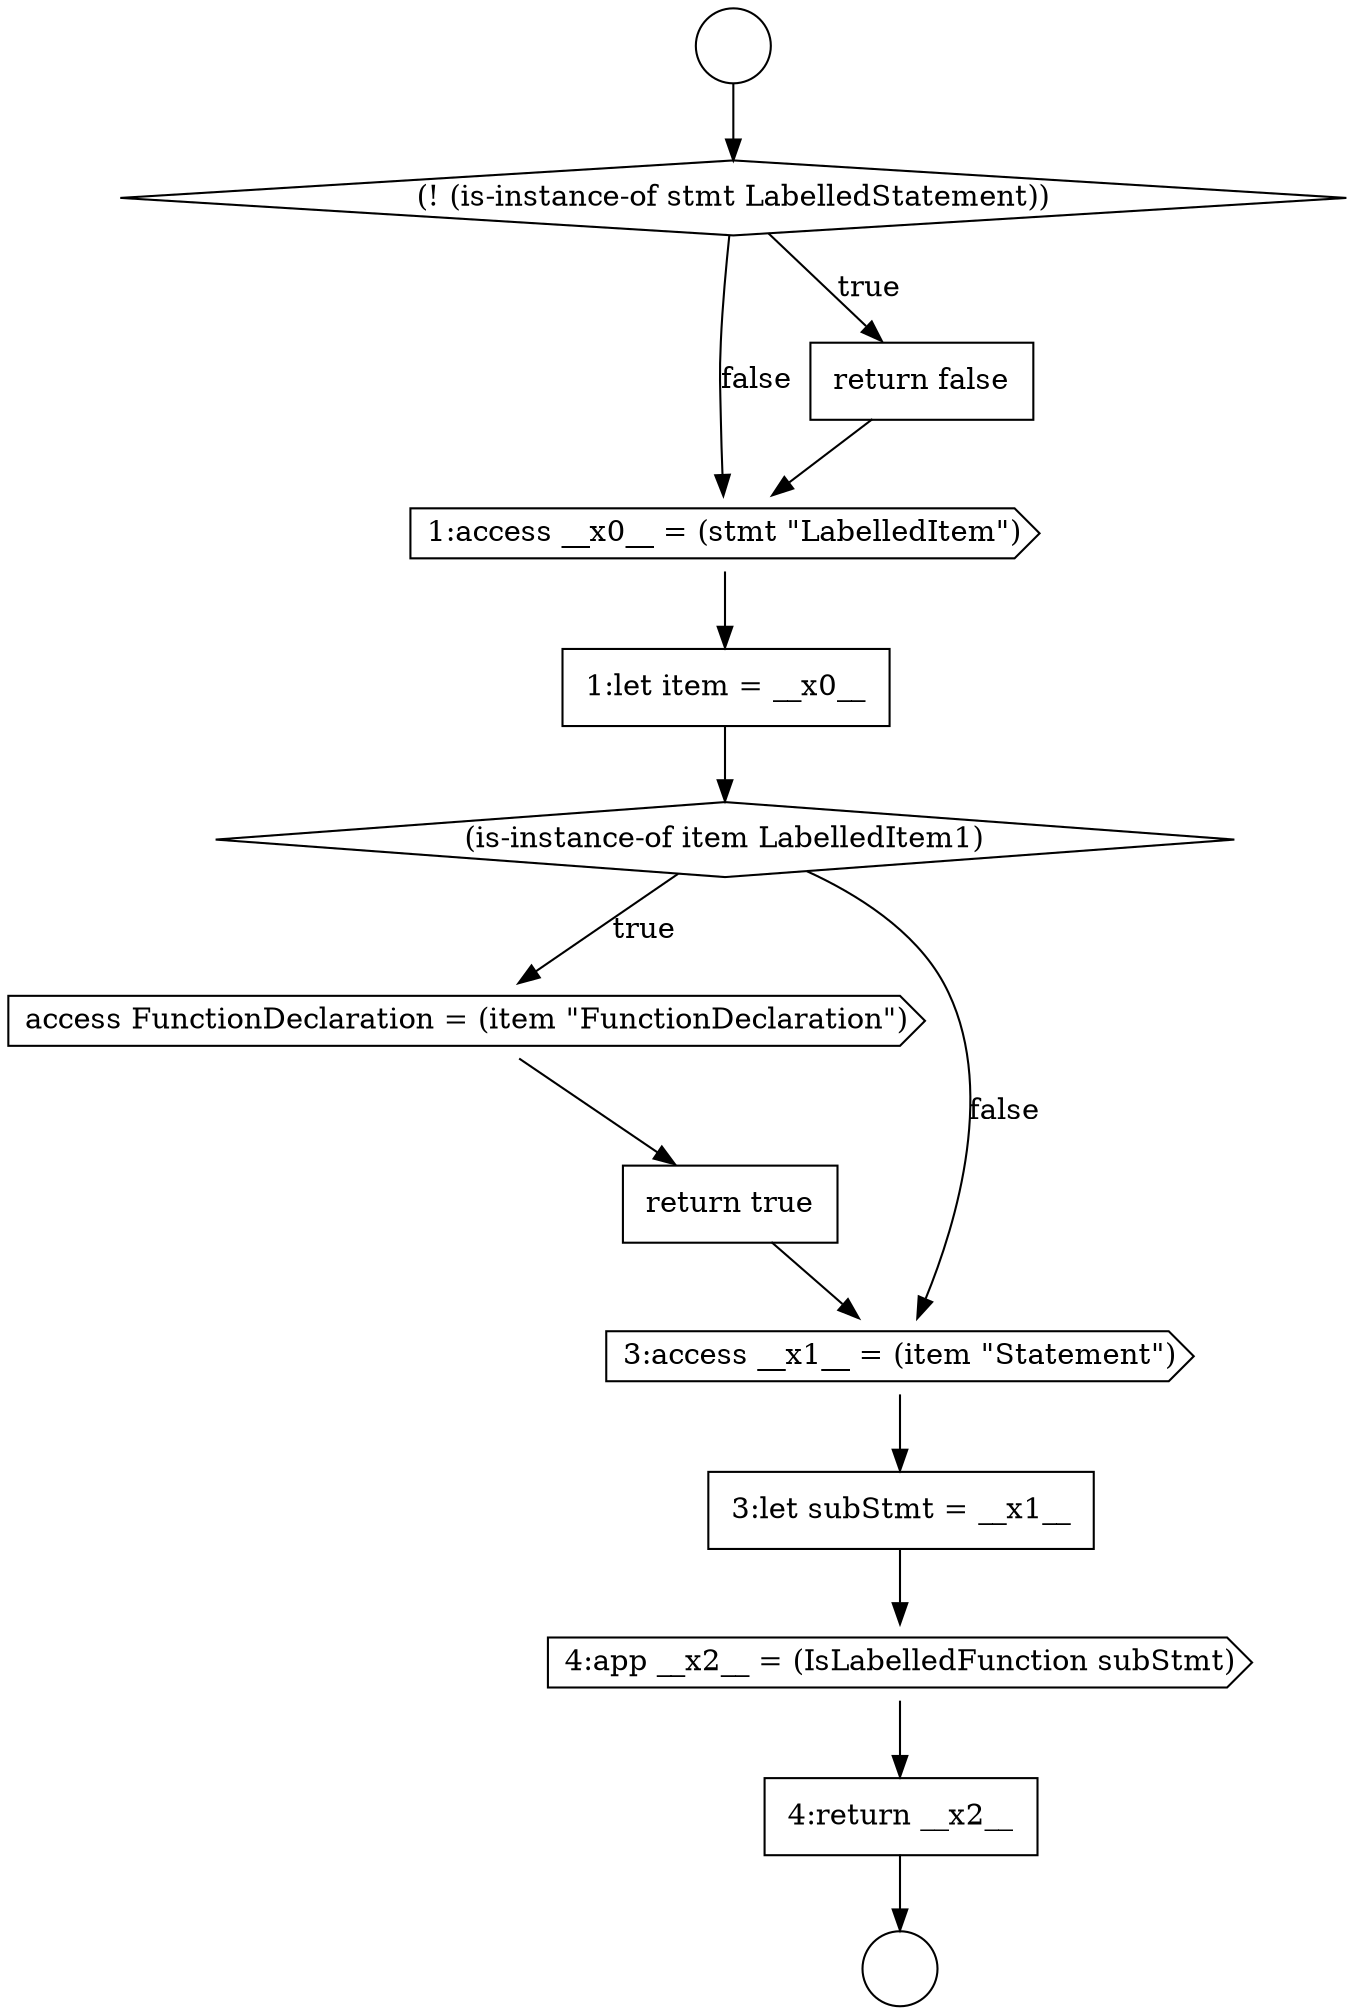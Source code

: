 digraph {
  node7332 [shape=cds, label=<<font color="black">access FunctionDeclaration = (item &quot;FunctionDeclaration&quot;)</font>> color="black" fillcolor="white" style=filled]
  node7326 [shape=circle label=" " color="black" fillcolor="white" style=filled]
  node7325 [shape=circle label=" " color="black" fillcolor="white" style=filled]
  node7329 [shape=cds, label=<<font color="black">1:access __x0__ = (stmt &quot;LabelledItem&quot;)</font>> color="black" fillcolor="white" style=filled]
  node7333 [shape=none, margin=0, label=<<font color="black">
    <table border="0" cellborder="1" cellspacing="0" cellpadding="10">
      <tr><td align="left">return true</td></tr>
    </table>
  </font>> color="black" fillcolor="white" style=filled]
  node7334 [shape=cds, label=<<font color="black">3:access __x1__ = (item &quot;Statement&quot;)</font>> color="black" fillcolor="white" style=filled]
  node7331 [shape=diamond, label=<<font color="black">(is-instance-of item LabelledItem1)</font>> color="black" fillcolor="white" style=filled]
  node7327 [shape=diamond, label=<<font color="black">(! (is-instance-of stmt LabelledStatement))</font>> color="black" fillcolor="white" style=filled]
  node7335 [shape=none, margin=0, label=<<font color="black">
    <table border="0" cellborder="1" cellspacing="0" cellpadding="10">
      <tr><td align="left">3:let subStmt = __x1__</td></tr>
    </table>
  </font>> color="black" fillcolor="white" style=filled]
  node7336 [shape=cds, label=<<font color="black">4:app __x2__ = (IsLabelledFunction subStmt)</font>> color="black" fillcolor="white" style=filled]
  node7337 [shape=none, margin=0, label=<<font color="black">
    <table border="0" cellborder="1" cellspacing="0" cellpadding="10">
      <tr><td align="left">4:return __x2__</td></tr>
    </table>
  </font>> color="black" fillcolor="white" style=filled]
  node7328 [shape=none, margin=0, label=<<font color="black">
    <table border="0" cellborder="1" cellspacing="0" cellpadding="10">
      <tr><td align="left">return false</td></tr>
    </table>
  </font>> color="black" fillcolor="white" style=filled]
  node7330 [shape=none, margin=0, label=<<font color="black">
    <table border="0" cellborder="1" cellspacing="0" cellpadding="10">
      <tr><td align="left">1:let item = __x0__</td></tr>
    </table>
  </font>> color="black" fillcolor="white" style=filled]
  node7329 -> node7330 [ color="black"]
  node7335 -> node7336 [ color="black"]
  node7336 -> node7337 [ color="black"]
  node7334 -> node7335 [ color="black"]
  node7333 -> node7334 [ color="black"]
  node7328 -> node7329 [ color="black"]
  node7330 -> node7331 [ color="black"]
  node7332 -> node7333 [ color="black"]
  node7337 -> node7326 [ color="black"]
  node7331 -> node7332 [label=<<font color="black">true</font>> color="black"]
  node7331 -> node7334 [label=<<font color="black">false</font>> color="black"]
  node7325 -> node7327 [ color="black"]
  node7327 -> node7328 [label=<<font color="black">true</font>> color="black"]
  node7327 -> node7329 [label=<<font color="black">false</font>> color="black"]
}
